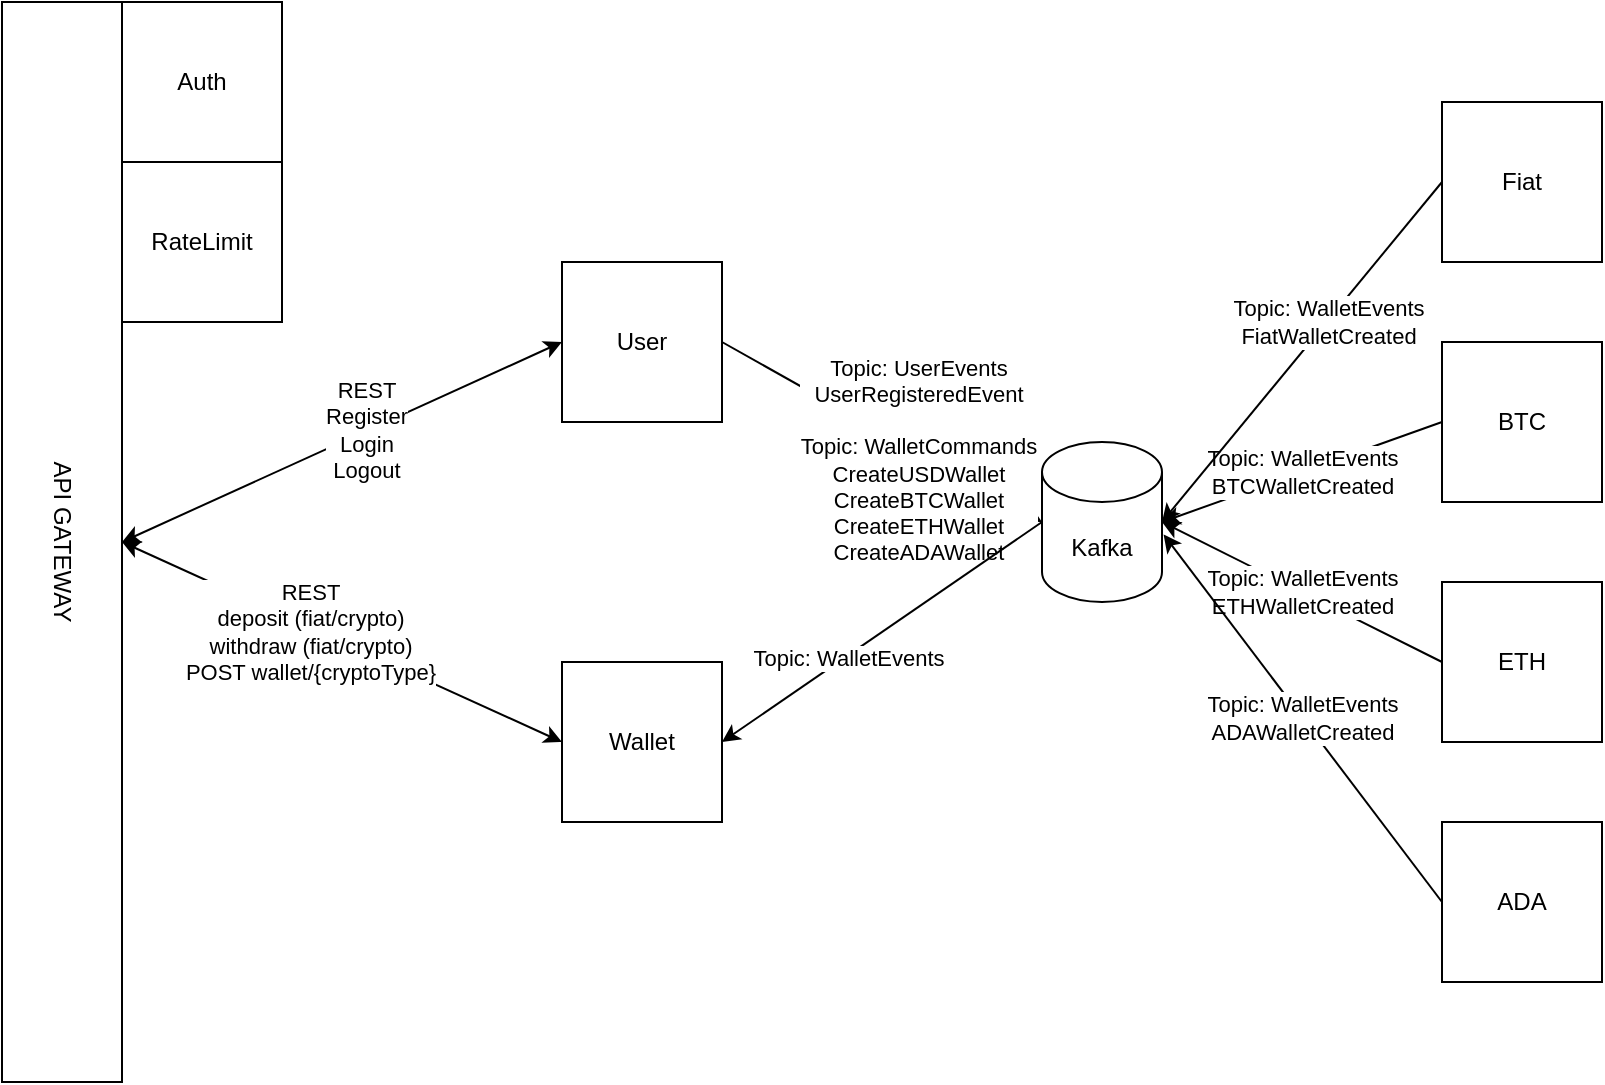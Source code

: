<mxfile version="21.1.4" type="device">
  <diagram name="Page-1" id="PuTzDjwvO23WC_yRpOfw">
    <mxGraphModel dx="1038" dy="655" grid="1" gridSize="10" guides="1" tooltips="1" connect="1" arrows="1" fold="1" page="1" pageScale="1" pageWidth="15000" pageHeight="15000" math="0" shadow="0">
      <root>
        <mxCell id="0" />
        <mxCell id="1" parent="0" />
        <mxCell id="KDWcjoJD74Qy6uk1quxI-1" value="API GATEWAY" style="rounded=0;whiteSpace=wrap;html=1;rotation=90;" vertex="1" parent="1">
          <mxGeometry x="200" y="390" width="540" height="60" as="geometry" />
        </mxCell>
        <mxCell id="KDWcjoJD74Qy6uk1quxI-2" value="User" style="whiteSpace=wrap;html=1;aspect=fixed;" vertex="1" parent="1">
          <mxGeometry x="720" y="280" width="80" height="80" as="geometry" />
        </mxCell>
        <mxCell id="KDWcjoJD74Qy6uk1quxI-3" value="Wallet" style="whiteSpace=wrap;html=1;aspect=fixed;" vertex="1" parent="1">
          <mxGeometry x="720" y="480" width="80" height="80" as="geometry" />
        </mxCell>
        <mxCell id="KDWcjoJD74Qy6uk1quxI-4" value="Auth" style="whiteSpace=wrap;html=1;aspect=fixed;" vertex="1" parent="1">
          <mxGeometry x="500" y="150" width="80" height="80" as="geometry" />
        </mxCell>
        <mxCell id="KDWcjoJD74Qy6uk1quxI-5" value="RateLimit" style="whiteSpace=wrap;html=1;aspect=fixed;" vertex="1" parent="1">
          <mxGeometry x="500" y="230" width="80" height="80" as="geometry" />
        </mxCell>
        <mxCell id="KDWcjoJD74Qy6uk1quxI-6" value="Fiat" style="whiteSpace=wrap;html=1;aspect=fixed;" vertex="1" parent="1">
          <mxGeometry x="1160" y="200" width="80" height="80" as="geometry" />
        </mxCell>
        <mxCell id="KDWcjoJD74Qy6uk1quxI-7" value="BTC" style="whiteSpace=wrap;html=1;aspect=fixed;" vertex="1" parent="1">
          <mxGeometry x="1160" y="320" width="80" height="80" as="geometry" />
        </mxCell>
        <mxCell id="KDWcjoJD74Qy6uk1quxI-8" value="ETH" style="whiteSpace=wrap;html=1;aspect=fixed;" vertex="1" parent="1">
          <mxGeometry x="1160" y="440" width="80" height="80" as="geometry" />
        </mxCell>
        <mxCell id="KDWcjoJD74Qy6uk1quxI-9" value="ADA" style="whiteSpace=wrap;html=1;aspect=fixed;" vertex="1" parent="1">
          <mxGeometry x="1160" y="560" width="80" height="80" as="geometry" />
        </mxCell>
        <mxCell id="KDWcjoJD74Qy6uk1quxI-14" value="" style="endArrow=classic;startArrow=classic;html=1;rounded=0;exitX=0.5;exitY=0;exitDx=0;exitDy=0;entryX=0;entryY=0.5;entryDx=0;entryDy=0;" edge="1" parent="1" source="KDWcjoJD74Qy6uk1quxI-1" target="KDWcjoJD74Qy6uk1quxI-2">
          <mxGeometry width="50" height="50" relative="1" as="geometry">
            <mxPoint x="580" y="400" as="sourcePoint" />
            <mxPoint x="630" y="350" as="targetPoint" />
          </mxGeometry>
        </mxCell>
        <mxCell id="KDWcjoJD74Qy6uk1quxI-15" value="REST&lt;br&gt;Register&lt;br&gt;Login&lt;br&gt;Logout" style="edgeLabel;html=1;align=center;verticalAlign=middle;resizable=0;points=[];" vertex="1" connectable="0" parent="KDWcjoJD74Qy6uk1quxI-14">
          <mxGeometry x="0.107" y="1" relative="1" as="geometry">
            <mxPoint as="offset" />
          </mxGeometry>
        </mxCell>
        <mxCell id="KDWcjoJD74Qy6uk1quxI-17" value="Kafka" style="shape=cylinder3;whiteSpace=wrap;html=1;boundedLbl=1;backgroundOutline=1;size=15;" vertex="1" parent="1">
          <mxGeometry x="960" y="370" width="60" height="80" as="geometry" />
        </mxCell>
        <mxCell id="KDWcjoJD74Qy6uk1quxI-18" value="" style="endArrow=classic;html=1;rounded=0;exitX=1;exitY=0.5;exitDx=0;exitDy=0;entryX=0;entryY=0.5;entryDx=0;entryDy=0;entryPerimeter=0;" edge="1" parent="1" source="KDWcjoJD74Qy6uk1quxI-2" target="KDWcjoJD74Qy6uk1quxI-17">
          <mxGeometry width="50" height="50" relative="1" as="geometry">
            <mxPoint x="830" y="450" as="sourcePoint" />
            <mxPoint x="880" y="400" as="targetPoint" />
          </mxGeometry>
        </mxCell>
        <mxCell id="KDWcjoJD74Qy6uk1quxI-19" value="Topic: UserEvents&lt;br&gt;UserRegisteredEvent&lt;br&gt;&lt;br&gt;Topic: WalletCommands&lt;br&gt;CreateUSDWallet&lt;br&gt;CreateBTCWallet&lt;br&gt;CreateETHWallet&lt;br&gt;CreateADAWallet" style="edgeLabel;html=1;align=center;verticalAlign=middle;resizable=0;points=[];" vertex="1" connectable="0" parent="KDWcjoJD74Qy6uk1quxI-18">
          <mxGeometry x="0.234" y="-3" relative="1" as="geometry">
            <mxPoint as="offset" />
          </mxGeometry>
        </mxCell>
        <mxCell id="KDWcjoJD74Qy6uk1quxI-20" value="" style="endArrow=classic;startArrow=classic;html=1;rounded=0;exitX=0.5;exitY=0;exitDx=0;exitDy=0;entryX=0;entryY=0.5;entryDx=0;entryDy=0;" edge="1" parent="1" source="KDWcjoJD74Qy6uk1quxI-1" target="KDWcjoJD74Qy6uk1quxI-3">
          <mxGeometry width="50" height="50" relative="1" as="geometry">
            <mxPoint x="830" y="450" as="sourcePoint" />
            <mxPoint x="880" y="400" as="targetPoint" />
          </mxGeometry>
        </mxCell>
        <mxCell id="KDWcjoJD74Qy6uk1quxI-21" value="REST&lt;br&gt;deposit (fiat/crypto)&lt;br&gt;withdraw (fiat/crypto)&lt;br&gt;POST wallet/{cryptoType}" style="edgeLabel;html=1;align=center;verticalAlign=middle;resizable=0;points=[];" vertex="1" connectable="0" parent="KDWcjoJD74Qy6uk1quxI-20">
          <mxGeometry x="-0.143" y="-2" relative="1" as="geometry">
            <mxPoint as="offset" />
          </mxGeometry>
        </mxCell>
        <mxCell id="KDWcjoJD74Qy6uk1quxI-23" value="Topic: WalletEvents&lt;br&gt;BTCWalletCreated" style="endArrow=classic;html=1;rounded=0;exitX=0;exitY=0.5;exitDx=0;exitDy=0;entryX=1;entryY=0.5;entryDx=0;entryDy=0;entryPerimeter=0;" edge="1" parent="1" source="KDWcjoJD74Qy6uk1quxI-7" target="KDWcjoJD74Qy6uk1quxI-17">
          <mxGeometry width="50" height="50" relative="1" as="geometry">
            <mxPoint x="830" y="390" as="sourcePoint" />
            <mxPoint x="880" y="340" as="targetPoint" />
          </mxGeometry>
        </mxCell>
        <mxCell id="KDWcjoJD74Qy6uk1quxI-24" value="Topic: WalletEvents&lt;br&gt;ETHWalletCreated" style="endArrow=classic;html=1;rounded=0;exitX=0;exitY=0.5;exitDx=0;exitDy=0;entryX=1;entryY=0.5;entryDx=0;entryDy=0;entryPerimeter=0;" edge="1" parent="1" source="KDWcjoJD74Qy6uk1quxI-8" target="KDWcjoJD74Qy6uk1quxI-17">
          <mxGeometry width="50" height="50" relative="1" as="geometry">
            <mxPoint x="1130" y="470" as="sourcePoint" />
            <mxPoint x="990" y="520" as="targetPoint" />
          </mxGeometry>
        </mxCell>
        <mxCell id="KDWcjoJD74Qy6uk1quxI-25" value="Topic: WalletEvents&lt;br&gt;ADAWalletCreated" style="endArrow=classic;html=1;rounded=0;exitX=0;exitY=0.5;exitDx=0;exitDy=0;entryX=1.013;entryY=0.578;entryDx=0;entryDy=0;entryPerimeter=0;" edge="1" parent="1" target="KDWcjoJD74Qy6uk1quxI-17">
          <mxGeometry width="50" height="50" relative="1" as="geometry">
            <mxPoint x="1160" y="600" as="sourcePoint" />
            <mxPoint x="1020" y="650" as="targetPoint" />
          </mxGeometry>
        </mxCell>
        <mxCell id="KDWcjoJD74Qy6uk1quxI-27" value="" style="endArrow=classic;html=1;rounded=0;exitX=0;exitY=0.5;exitDx=0;exitDy=0;entryX=1;entryY=0.5;entryDx=0;entryDy=0;entryPerimeter=0;" edge="1" parent="1" source="KDWcjoJD74Qy6uk1quxI-6" target="KDWcjoJD74Qy6uk1quxI-17">
          <mxGeometry width="50" height="50" relative="1" as="geometry">
            <mxPoint x="830" y="380" as="sourcePoint" />
            <mxPoint x="880" y="330" as="targetPoint" />
          </mxGeometry>
        </mxCell>
        <mxCell id="KDWcjoJD74Qy6uk1quxI-28" value="Topic: WalletEvents&lt;br&gt;FiatWalletCreated" style="edgeLabel;html=1;align=center;verticalAlign=middle;resizable=0;points=[];" vertex="1" connectable="0" parent="KDWcjoJD74Qy6uk1quxI-27">
          <mxGeometry x="-0.178" relative="1" as="geometry">
            <mxPoint as="offset" />
          </mxGeometry>
        </mxCell>
        <mxCell id="KDWcjoJD74Qy6uk1quxI-29" value="" style="endArrow=classic;html=1;rounded=0;exitX=0;exitY=0.5;exitDx=0;exitDy=0;exitPerimeter=0;entryX=1;entryY=0.5;entryDx=0;entryDy=0;" edge="1" parent="1" source="KDWcjoJD74Qy6uk1quxI-17" target="KDWcjoJD74Qy6uk1quxI-3">
          <mxGeometry width="50" height="50" relative="1" as="geometry">
            <mxPoint x="830" y="370" as="sourcePoint" />
            <mxPoint x="880" y="320" as="targetPoint" />
          </mxGeometry>
        </mxCell>
        <mxCell id="KDWcjoJD74Qy6uk1quxI-30" value="Topic: WalletEvents" style="edgeLabel;html=1;align=center;verticalAlign=middle;resizable=0;points=[];" vertex="1" connectable="0" parent="KDWcjoJD74Qy6uk1quxI-29">
          <mxGeometry x="0.22" y="1" relative="1" as="geometry">
            <mxPoint as="offset" />
          </mxGeometry>
        </mxCell>
      </root>
    </mxGraphModel>
  </diagram>
</mxfile>
